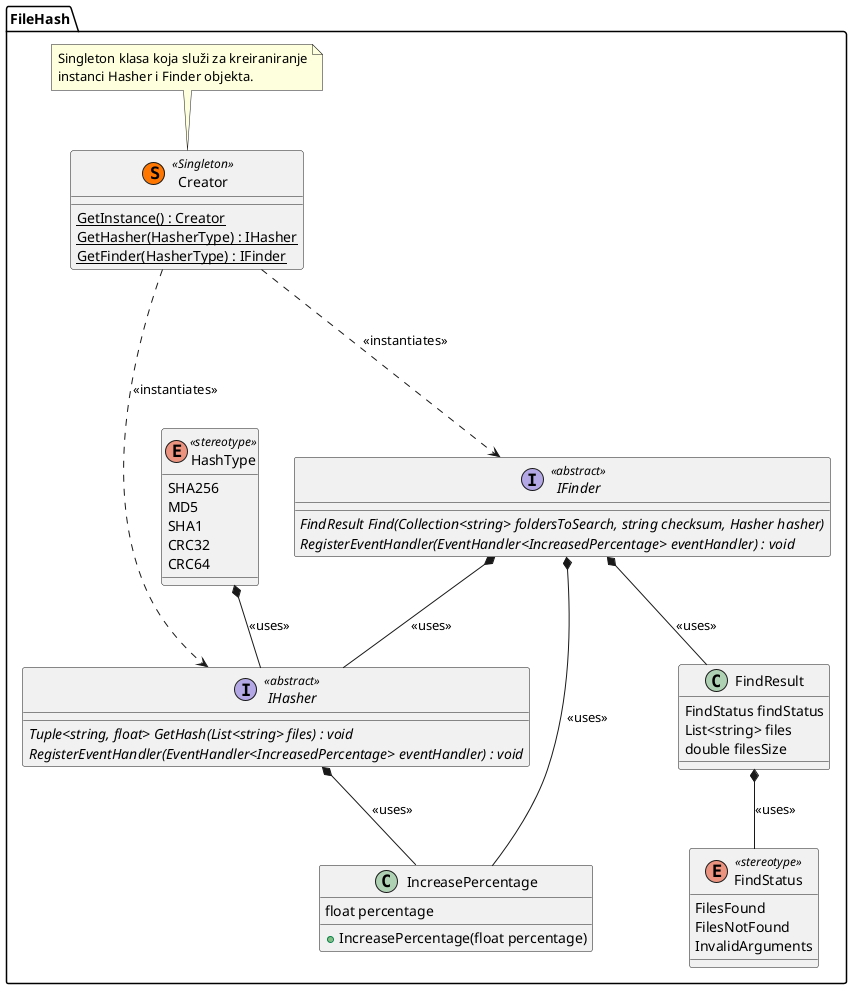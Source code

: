 @startuml FileHashBackendClassDiagram



namespace FileHash{

    class IncreasePercentage{
        float percentage
        +IncreasePercentage(float percentage)
    }

    enum HasherType as "HashType" <<stereotype>> {
        SHA256
        MD5
        SHA1
        CRC32
        CRC64 
    }

    enum FindStatus as "FindStatus" <<stereotype>> {
        FilesFound
        FilesNotFound
        InvalidArguments
    }

    class FindResult
    {
        FindStatus findStatus
        List<string> files
        double filesSize
    }

    interface IFinder<<abstract>>{
        {abstract} FindResult Find(Collection<string> foldersToSearch, string checksum, Hasher hasher)
        {abstract} RegisterEventHandler(EventHandler<IncreasedPercentage> eventHandler) : void

    }
    interface IHasher<<abstract>>{
        {abstract} Tuple<string, float> GetHash(List<string> files) : void
        {abstract} RegisterEventHandler(EventHandler<IncreasedPercentage> eventHandler) : void
    }
    
    class Creator << (S,#FF7700) Singleton >> {
        {static} GetInstance() : Creator
        {static} GetHasher(HasherType) : IHasher
        {static} GetFinder(HasherType) : IFinder
    }

    FindResult *-- FindStatus : "<<uses>>"
    HasherType *-- IHasher : "<<uses>>"
    IFinder *-- IHasher : "<<uses>>"
    IFinder *-- FindResult : "<<uses>>"
    IFinder *-- IncreasePercentage : "<<uses>>"
    IHasher *-- IncreasePercentage : "<<uses>>"
    Creator --.> IHasher : "<<instantiates>>"
    Creator --.> IFinder : "<<instantiates>>"

    note top of Creator
        Singleton klasa koja služi za kreiraniranje
        instanci Hasher i Finder objekta.
    end note
}

@enduml